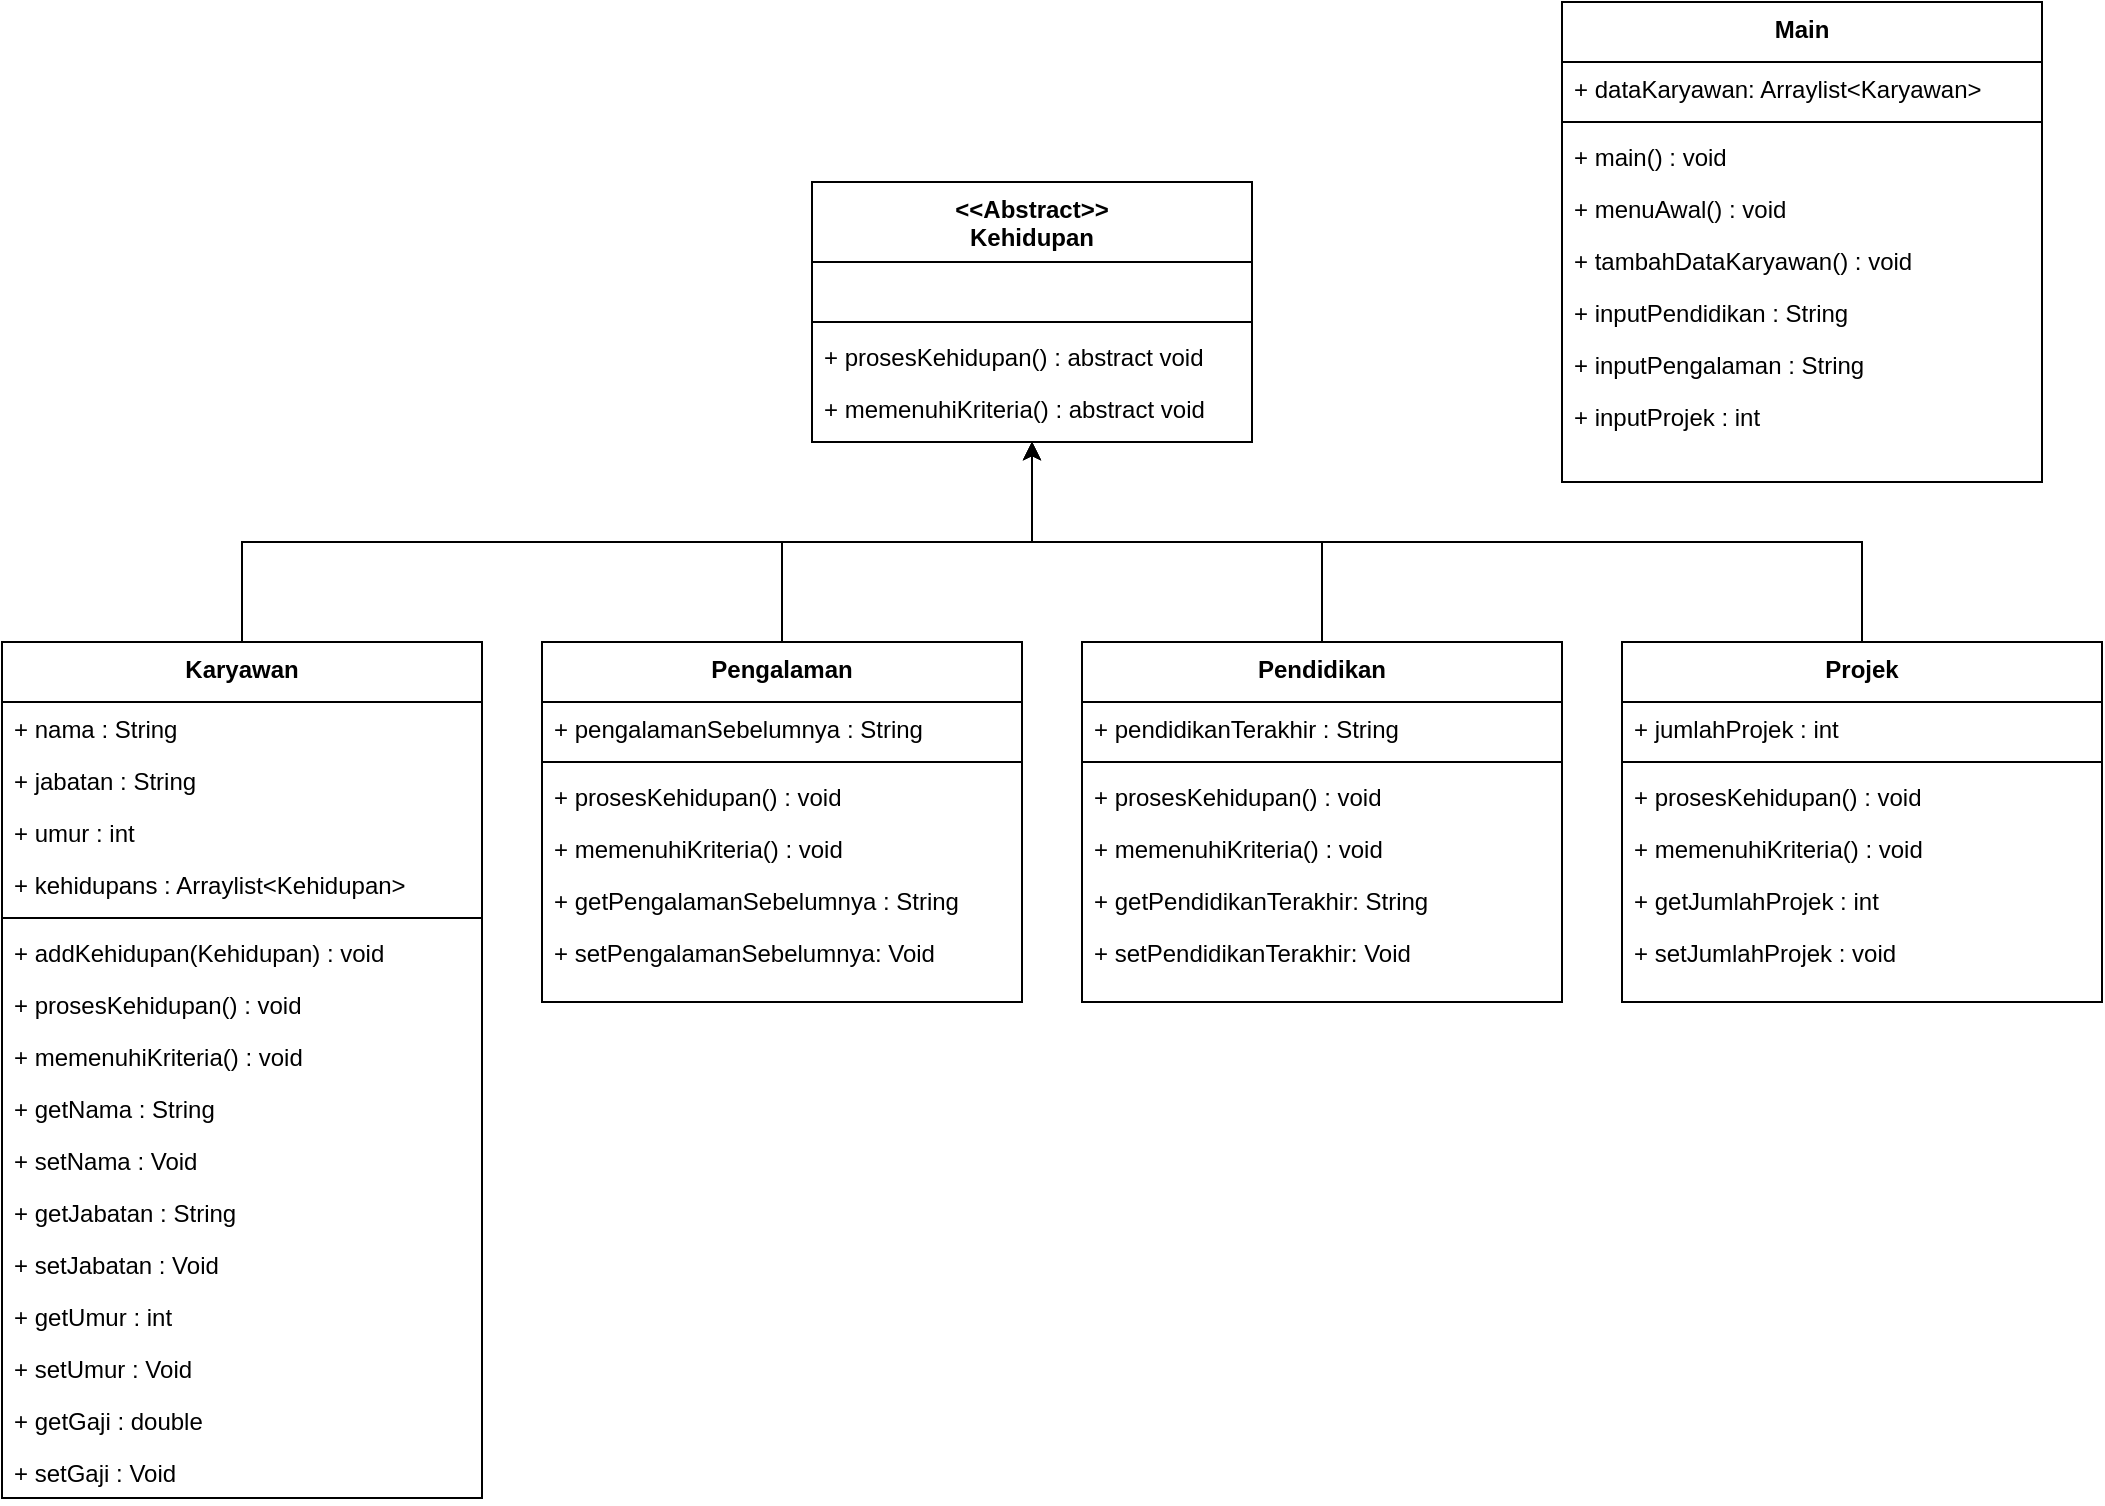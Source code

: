 <mxfile version="24.4.15" type="device">
  <diagram id="C5RBs43oDa-KdzZeNtuy" name="Page-1">
    <mxGraphModel dx="2140" dy="802" grid="1" gridSize="10" guides="1" tooltips="1" connect="1" arrows="1" fold="1" page="1" pageScale="1" pageWidth="1169" pageHeight="827" math="0" shadow="0">
      <root>
        <mxCell id="WIyWlLk6GJQsqaUBKTNV-0" />
        <mxCell id="WIyWlLk6GJQsqaUBKTNV-1" parent="WIyWlLk6GJQsqaUBKTNV-0" />
        <mxCell id="zkfFHV4jXpPFQw0GAbJ--17" value="&lt;&lt;Abstract&gt;&gt;&#xa;Kehidupan" style="swimlane;fontStyle=1;align=center;verticalAlign=top;childLayout=stackLayout;horizontal=1;startSize=40;horizontalStack=0;resizeParent=1;resizeLast=0;collapsible=1;marginBottom=0;rounded=0;shadow=0;strokeWidth=1;" parent="WIyWlLk6GJQsqaUBKTNV-1" vertex="1">
          <mxGeometry x="475" y="150" width="220" height="130" as="geometry">
            <mxRectangle x="550" y="140" width="160" height="26" as="alternateBounds" />
          </mxGeometry>
        </mxCell>
        <mxCell id="zkfFHV4jXpPFQw0GAbJ--18" value="   " style="text;align=left;verticalAlign=top;spacingLeft=4;spacingRight=4;overflow=hidden;rotatable=0;points=[[0,0.5],[1,0.5]];portConstraint=eastwest;" parent="zkfFHV4jXpPFQw0GAbJ--17" vertex="1">
          <mxGeometry y="40" width="220" height="26" as="geometry" />
        </mxCell>
        <mxCell id="zkfFHV4jXpPFQw0GAbJ--23" value="" style="line;html=1;strokeWidth=1;align=left;verticalAlign=middle;spacingTop=-1;spacingLeft=3;spacingRight=3;rotatable=0;labelPosition=right;points=[];portConstraint=eastwest;" parent="zkfFHV4jXpPFQw0GAbJ--17" vertex="1">
          <mxGeometry y="66" width="220" height="8" as="geometry" />
        </mxCell>
        <mxCell id="zkfFHV4jXpPFQw0GAbJ--24" value="+ prosesKehidupan() : abstract void" style="text;align=left;verticalAlign=top;spacingLeft=4;spacingRight=4;overflow=hidden;rotatable=0;points=[[0,0.5],[1,0.5]];portConstraint=eastwest;" parent="zkfFHV4jXpPFQw0GAbJ--17" vertex="1">
          <mxGeometry y="74" width="220" height="26" as="geometry" />
        </mxCell>
        <mxCell id="zkfFHV4jXpPFQw0GAbJ--25" value="+ memenuhiKriteria() : abstract void" style="text;align=left;verticalAlign=top;spacingLeft=4;spacingRight=4;overflow=hidden;rotatable=0;points=[[0,0.5],[1,0.5]];portConstraint=eastwest;" parent="zkfFHV4jXpPFQw0GAbJ--17" vertex="1">
          <mxGeometry y="100" width="220" height="26" as="geometry" />
        </mxCell>
        <mxCell id="oR5quiYIj7cI1-wCYl7w-54" style="edgeStyle=orthogonalEdgeStyle;rounded=0;orthogonalLoop=1;jettySize=auto;html=1;exitX=0.5;exitY=0;exitDx=0;exitDy=0;entryX=0.5;entryY=1;entryDx=0;entryDy=0;" parent="WIyWlLk6GJQsqaUBKTNV-1" source="oR5quiYIj7cI1-wCYl7w-0" target="zkfFHV4jXpPFQw0GAbJ--17" edge="1">
          <mxGeometry relative="1" as="geometry" />
        </mxCell>
        <mxCell id="oR5quiYIj7cI1-wCYl7w-0" value="Karyawan" style="swimlane;fontStyle=1;align=center;verticalAlign=top;childLayout=stackLayout;horizontal=1;startSize=30;horizontalStack=0;resizeParent=1;resizeLast=0;collapsible=1;marginBottom=0;rounded=0;shadow=0;strokeWidth=1;" parent="WIyWlLk6GJQsqaUBKTNV-1" vertex="1">
          <mxGeometry x="70" y="380" width="240" height="428" as="geometry">
            <mxRectangle x="550" y="140" width="160" height="26" as="alternateBounds" />
          </mxGeometry>
        </mxCell>
        <mxCell id="oR5quiYIj7cI1-wCYl7w-1" value="+ nama : String" style="text;align=left;verticalAlign=top;spacingLeft=4;spacingRight=4;overflow=hidden;rotatable=0;points=[[0,0.5],[1,0.5]];portConstraint=eastwest;" parent="oR5quiYIj7cI1-wCYl7w-0" vertex="1">
          <mxGeometry y="30" width="240" height="26" as="geometry" />
        </mxCell>
        <mxCell id="oR5quiYIj7cI1-wCYl7w-2" value="+ jabatan : String" style="text;align=left;verticalAlign=top;spacingLeft=4;spacingRight=4;overflow=hidden;rotatable=0;points=[[0,0.5],[1,0.5]];portConstraint=eastwest;rounded=0;shadow=0;html=0;" parent="oR5quiYIj7cI1-wCYl7w-0" vertex="1">
          <mxGeometry y="56" width="240" height="26" as="geometry" />
        </mxCell>
        <mxCell id="oR5quiYIj7cI1-wCYl7w-3" value="+ umur : int" style="text;align=left;verticalAlign=top;spacingLeft=4;spacingRight=4;overflow=hidden;rotatable=0;points=[[0,0.5],[1,0.5]];portConstraint=eastwest;rounded=0;shadow=0;html=0;" parent="oR5quiYIj7cI1-wCYl7w-0" vertex="1">
          <mxGeometry y="82" width="240" height="26" as="geometry" />
        </mxCell>
        <mxCell id="oR5quiYIj7cI1-wCYl7w-4" value="+ kehidupans : Arraylist&lt;Kehidupan&gt;" style="text;align=left;verticalAlign=top;spacingLeft=4;spacingRight=4;overflow=hidden;rotatable=0;points=[[0,0.5],[1,0.5]];portConstraint=eastwest;rounded=0;shadow=0;html=0;" parent="oR5quiYIj7cI1-wCYl7w-0" vertex="1">
          <mxGeometry y="108" width="240" height="26" as="geometry" />
        </mxCell>
        <mxCell id="oR5quiYIj7cI1-wCYl7w-6" value="" style="line;html=1;strokeWidth=1;align=left;verticalAlign=middle;spacingTop=-1;spacingLeft=3;spacingRight=3;rotatable=0;labelPosition=right;points=[];portConstraint=eastwest;" parent="oR5quiYIj7cI1-wCYl7w-0" vertex="1">
          <mxGeometry y="134" width="240" height="8" as="geometry" />
        </mxCell>
        <mxCell id="oR5quiYIj7cI1-wCYl7w-8" value="+ addKehidupan(Kehidupan) : void" style="text;align=left;verticalAlign=top;spacingLeft=4;spacingRight=4;overflow=hidden;rotatable=0;points=[[0,0.5],[1,0.5]];portConstraint=eastwest;" parent="oR5quiYIj7cI1-wCYl7w-0" vertex="1">
          <mxGeometry y="142" width="240" height="26" as="geometry" />
        </mxCell>
        <mxCell id="oR5quiYIj7cI1-wCYl7w-10" value="+ prosesKehidupan() : void" style="text;align=left;verticalAlign=top;spacingLeft=4;spacingRight=4;overflow=hidden;rotatable=0;points=[[0,0.5],[1,0.5]];portConstraint=eastwest;" parent="oR5quiYIj7cI1-wCYl7w-0" vertex="1">
          <mxGeometry y="168" width="240" height="26" as="geometry" />
        </mxCell>
        <mxCell id="oR5quiYIj7cI1-wCYl7w-11" value="+ memenuhiKriteria() : void" style="text;align=left;verticalAlign=top;spacingLeft=4;spacingRight=4;overflow=hidden;rotatable=0;points=[[0,0.5],[1,0.5]];portConstraint=eastwest;" parent="oR5quiYIj7cI1-wCYl7w-0" vertex="1">
          <mxGeometry y="194" width="240" height="26" as="geometry" />
        </mxCell>
        <mxCell id="oR5quiYIj7cI1-wCYl7w-7" value="+ getNama : String" style="text;align=left;verticalAlign=top;spacingLeft=4;spacingRight=4;overflow=hidden;rotatable=0;points=[[0,0.5],[1,0.5]];portConstraint=eastwest;" parent="oR5quiYIj7cI1-wCYl7w-0" vertex="1">
          <mxGeometry y="220" width="240" height="26" as="geometry" />
        </mxCell>
        <mxCell id="oR5quiYIj7cI1-wCYl7w-9" value="+ setNama : Void" style="text;align=left;verticalAlign=top;spacingLeft=4;spacingRight=4;overflow=hidden;rotatable=0;points=[[0,0.5],[1,0.5]];portConstraint=eastwest;" parent="oR5quiYIj7cI1-wCYl7w-0" vertex="1">
          <mxGeometry y="246" width="240" height="26" as="geometry" />
        </mxCell>
        <mxCell id="oR5quiYIj7cI1-wCYl7w-38" value="+ getJabatan : String" style="text;align=left;verticalAlign=top;spacingLeft=4;spacingRight=4;overflow=hidden;rotatable=0;points=[[0,0.5],[1,0.5]];portConstraint=eastwest;" parent="oR5quiYIj7cI1-wCYl7w-0" vertex="1">
          <mxGeometry y="272" width="240" height="26" as="geometry" />
        </mxCell>
        <mxCell id="oR5quiYIj7cI1-wCYl7w-39" value="+ setJabatan : Void" style="text;align=left;verticalAlign=top;spacingLeft=4;spacingRight=4;overflow=hidden;rotatable=0;points=[[0,0.5],[1,0.5]];portConstraint=eastwest;" parent="oR5quiYIj7cI1-wCYl7w-0" vertex="1">
          <mxGeometry y="298" width="240" height="26" as="geometry" />
        </mxCell>
        <mxCell id="oR5quiYIj7cI1-wCYl7w-40" value="+ getUmur : int" style="text;align=left;verticalAlign=top;spacingLeft=4;spacingRight=4;overflow=hidden;rotatable=0;points=[[0,0.5],[1,0.5]];portConstraint=eastwest;" parent="oR5quiYIj7cI1-wCYl7w-0" vertex="1">
          <mxGeometry y="324" width="240" height="26" as="geometry" />
        </mxCell>
        <mxCell id="oR5quiYIj7cI1-wCYl7w-41" value="+ setUmur : Void" style="text;align=left;verticalAlign=top;spacingLeft=4;spacingRight=4;overflow=hidden;rotatable=0;points=[[0,0.5],[1,0.5]];portConstraint=eastwest;" parent="oR5quiYIj7cI1-wCYl7w-0" vertex="1">
          <mxGeometry y="350" width="240" height="26" as="geometry" />
        </mxCell>
        <mxCell id="oR5quiYIj7cI1-wCYl7w-42" value="+ getGaji : double" style="text;align=left;verticalAlign=top;spacingLeft=4;spacingRight=4;overflow=hidden;rotatable=0;points=[[0,0.5],[1,0.5]];portConstraint=eastwest;" parent="oR5quiYIj7cI1-wCYl7w-0" vertex="1">
          <mxGeometry y="376" width="240" height="26" as="geometry" />
        </mxCell>
        <mxCell id="oR5quiYIj7cI1-wCYl7w-43" value="+ setGaji : Void" style="text;align=left;verticalAlign=top;spacingLeft=4;spacingRight=4;overflow=hidden;rotatable=0;points=[[0,0.5],[1,0.5]];portConstraint=eastwest;" parent="oR5quiYIj7cI1-wCYl7w-0" vertex="1">
          <mxGeometry y="402" width="240" height="26" as="geometry" />
        </mxCell>
        <mxCell id="oR5quiYIj7cI1-wCYl7w-57" style="edgeStyle=orthogonalEdgeStyle;rounded=0;orthogonalLoop=1;jettySize=auto;html=1;exitX=0.5;exitY=0;exitDx=0;exitDy=0;entryX=0.5;entryY=1;entryDx=0;entryDy=0;" parent="WIyWlLk6GJQsqaUBKTNV-1" source="oR5quiYIj7cI1-wCYl7w-12" target="zkfFHV4jXpPFQw0GAbJ--17" edge="1">
          <mxGeometry relative="1" as="geometry" />
        </mxCell>
        <mxCell id="oR5quiYIj7cI1-wCYl7w-12" value="Pengalaman" style="swimlane;fontStyle=1;align=center;verticalAlign=top;childLayout=stackLayout;horizontal=1;startSize=30;horizontalStack=0;resizeParent=1;resizeLast=0;collapsible=1;marginBottom=0;rounded=0;shadow=0;strokeWidth=1;" parent="WIyWlLk6GJQsqaUBKTNV-1" vertex="1">
          <mxGeometry x="340" y="380" width="240" height="180" as="geometry">
            <mxRectangle x="550" y="140" width="160" height="26" as="alternateBounds" />
          </mxGeometry>
        </mxCell>
        <mxCell id="oR5quiYIj7cI1-wCYl7w-13" value="+ pengalamanSebelumnya : String" style="text;align=left;verticalAlign=top;spacingLeft=4;spacingRight=4;overflow=hidden;rotatable=0;points=[[0,0.5],[1,0.5]];portConstraint=eastwest;" parent="oR5quiYIj7cI1-wCYl7w-12" vertex="1">
          <mxGeometry y="30" width="240" height="26" as="geometry" />
        </mxCell>
        <mxCell id="oR5quiYIj7cI1-wCYl7w-17" value="" style="line;html=1;strokeWidth=1;align=left;verticalAlign=middle;spacingTop=-1;spacingLeft=3;spacingRight=3;rotatable=0;labelPosition=right;points=[];portConstraint=eastwest;" parent="oR5quiYIj7cI1-wCYl7w-12" vertex="1">
          <mxGeometry y="56" width="240" height="8" as="geometry" />
        </mxCell>
        <mxCell id="oR5quiYIj7cI1-wCYl7w-19" value="+ prosesKehidupan() : void" style="text;align=left;verticalAlign=top;spacingLeft=4;spacingRight=4;overflow=hidden;rotatable=0;points=[[0,0.5],[1,0.5]];portConstraint=eastwest;" parent="oR5quiYIj7cI1-wCYl7w-12" vertex="1">
          <mxGeometry y="64" width="240" height="26" as="geometry" />
        </mxCell>
        <mxCell id="oR5quiYIj7cI1-wCYl7w-20" value="+ memenuhiKriteria() : void" style="text;align=left;verticalAlign=top;spacingLeft=4;spacingRight=4;overflow=hidden;rotatable=0;points=[[0,0.5],[1,0.5]];portConstraint=eastwest;" parent="oR5quiYIj7cI1-wCYl7w-12" vertex="1">
          <mxGeometry y="90" width="240" height="26" as="geometry" />
        </mxCell>
        <mxCell id="oR5quiYIj7cI1-wCYl7w-21" value="+ getPengalamanSebelumnya : String" style="text;align=left;verticalAlign=top;spacingLeft=4;spacingRight=4;overflow=hidden;rotatable=0;points=[[0,0.5],[1,0.5]];portConstraint=eastwest;" parent="oR5quiYIj7cI1-wCYl7w-12" vertex="1">
          <mxGeometry y="116" width="240" height="26" as="geometry" />
        </mxCell>
        <mxCell id="oR5quiYIj7cI1-wCYl7w-22" value="+ setPengalamanSebelumnya: Void" style="text;align=left;verticalAlign=top;spacingLeft=4;spacingRight=4;overflow=hidden;rotatable=0;points=[[0,0.5],[1,0.5]];portConstraint=eastwest;" parent="oR5quiYIj7cI1-wCYl7w-12" vertex="1">
          <mxGeometry y="142" width="240" height="26" as="geometry" />
        </mxCell>
        <mxCell id="oR5quiYIj7cI1-wCYl7w-58" style="edgeStyle=orthogonalEdgeStyle;rounded=0;orthogonalLoop=1;jettySize=auto;html=1;exitX=0.5;exitY=0;exitDx=0;exitDy=0;entryX=0.5;entryY=1;entryDx=0;entryDy=0;" parent="WIyWlLk6GJQsqaUBKTNV-1" source="oR5quiYIj7cI1-wCYl7w-23" target="zkfFHV4jXpPFQw0GAbJ--17" edge="1">
          <mxGeometry relative="1" as="geometry" />
        </mxCell>
        <mxCell id="oR5quiYIj7cI1-wCYl7w-23" value="Pendidikan" style="swimlane;fontStyle=1;align=center;verticalAlign=top;childLayout=stackLayout;horizontal=1;startSize=30;horizontalStack=0;resizeParent=1;resizeLast=0;collapsible=1;marginBottom=0;rounded=0;shadow=0;strokeWidth=1;" parent="WIyWlLk6GJQsqaUBKTNV-1" vertex="1">
          <mxGeometry x="610" y="380" width="240" height="180" as="geometry">
            <mxRectangle x="550" y="140" width="160" height="26" as="alternateBounds" />
          </mxGeometry>
        </mxCell>
        <mxCell id="oR5quiYIj7cI1-wCYl7w-24" value="+ pendidikanTerakhir : String" style="text;align=left;verticalAlign=top;spacingLeft=4;spacingRight=4;overflow=hidden;rotatable=0;points=[[0,0.5],[1,0.5]];portConstraint=eastwest;" parent="oR5quiYIj7cI1-wCYl7w-23" vertex="1">
          <mxGeometry y="30" width="240" height="26" as="geometry" />
        </mxCell>
        <mxCell id="oR5quiYIj7cI1-wCYl7w-25" value="" style="line;html=1;strokeWidth=1;align=left;verticalAlign=middle;spacingTop=-1;spacingLeft=3;spacingRight=3;rotatable=0;labelPosition=right;points=[];portConstraint=eastwest;" parent="oR5quiYIj7cI1-wCYl7w-23" vertex="1">
          <mxGeometry y="56" width="240" height="8" as="geometry" />
        </mxCell>
        <mxCell id="oR5quiYIj7cI1-wCYl7w-26" value="+ prosesKehidupan() : void" style="text;align=left;verticalAlign=top;spacingLeft=4;spacingRight=4;overflow=hidden;rotatable=0;points=[[0,0.5],[1,0.5]];portConstraint=eastwest;" parent="oR5quiYIj7cI1-wCYl7w-23" vertex="1">
          <mxGeometry y="64" width="240" height="26" as="geometry" />
        </mxCell>
        <mxCell id="oR5quiYIj7cI1-wCYl7w-27" value="+ memenuhiKriteria() : void" style="text;align=left;verticalAlign=top;spacingLeft=4;spacingRight=4;overflow=hidden;rotatable=0;points=[[0,0.5],[1,0.5]];portConstraint=eastwest;" parent="oR5quiYIj7cI1-wCYl7w-23" vertex="1">
          <mxGeometry y="90" width="240" height="26" as="geometry" />
        </mxCell>
        <mxCell id="oR5quiYIj7cI1-wCYl7w-28" value="+ getPendidikanTerakhir: String" style="text;align=left;verticalAlign=top;spacingLeft=4;spacingRight=4;overflow=hidden;rotatable=0;points=[[0,0.5],[1,0.5]];portConstraint=eastwest;" parent="oR5quiYIj7cI1-wCYl7w-23" vertex="1">
          <mxGeometry y="116" width="240" height="26" as="geometry" />
        </mxCell>
        <mxCell id="oR5quiYIj7cI1-wCYl7w-29" value="+ setPendidikanTerakhir: Void" style="text;align=left;verticalAlign=top;spacingLeft=4;spacingRight=4;overflow=hidden;rotatable=0;points=[[0,0.5],[1,0.5]];portConstraint=eastwest;" parent="oR5quiYIj7cI1-wCYl7w-23" vertex="1">
          <mxGeometry y="142" width="240" height="26" as="geometry" />
        </mxCell>
        <mxCell id="oR5quiYIj7cI1-wCYl7w-56" style="edgeStyle=orthogonalEdgeStyle;rounded=0;orthogonalLoop=1;jettySize=auto;html=1;exitX=0.5;exitY=0;exitDx=0;exitDy=0;entryX=0.5;entryY=1;entryDx=0;entryDy=0;" parent="WIyWlLk6GJQsqaUBKTNV-1" source="oR5quiYIj7cI1-wCYl7w-30" target="zkfFHV4jXpPFQw0GAbJ--17" edge="1">
          <mxGeometry relative="1" as="geometry" />
        </mxCell>
        <mxCell id="oR5quiYIj7cI1-wCYl7w-30" value="Projek" style="swimlane;fontStyle=1;align=center;verticalAlign=top;childLayout=stackLayout;horizontal=1;startSize=30;horizontalStack=0;resizeParent=1;resizeLast=0;collapsible=1;marginBottom=0;rounded=0;shadow=0;strokeWidth=1;" parent="WIyWlLk6GJQsqaUBKTNV-1" vertex="1">
          <mxGeometry x="880" y="380" width="240" height="180" as="geometry">
            <mxRectangle x="550" y="140" width="160" height="26" as="alternateBounds" />
          </mxGeometry>
        </mxCell>
        <mxCell id="oR5quiYIj7cI1-wCYl7w-31" value="+ jumlahProjek : int" style="text;align=left;verticalAlign=top;spacingLeft=4;spacingRight=4;overflow=hidden;rotatable=0;points=[[0,0.5],[1,0.5]];portConstraint=eastwest;" parent="oR5quiYIj7cI1-wCYl7w-30" vertex="1">
          <mxGeometry y="30" width="240" height="26" as="geometry" />
        </mxCell>
        <mxCell id="oR5quiYIj7cI1-wCYl7w-32" value="" style="line;html=1;strokeWidth=1;align=left;verticalAlign=middle;spacingTop=-1;spacingLeft=3;spacingRight=3;rotatable=0;labelPosition=right;points=[];portConstraint=eastwest;" parent="oR5quiYIj7cI1-wCYl7w-30" vertex="1">
          <mxGeometry y="56" width="240" height="8" as="geometry" />
        </mxCell>
        <mxCell id="oR5quiYIj7cI1-wCYl7w-33" value="+ prosesKehidupan() : void" style="text;align=left;verticalAlign=top;spacingLeft=4;spacingRight=4;overflow=hidden;rotatable=0;points=[[0,0.5],[1,0.5]];portConstraint=eastwest;" parent="oR5quiYIj7cI1-wCYl7w-30" vertex="1">
          <mxGeometry y="64" width="240" height="26" as="geometry" />
        </mxCell>
        <mxCell id="oR5quiYIj7cI1-wCYl7w-34" value="+ memenuhiKriteria() : void" style="text;align=left;verticalAlign=top;spacingLeft=4;spacingRight=4;overflow=hidden;rotatable=0;points=[[0,0.5],[1,0.5]];portConstraint=eastwest;" parent="oR5quiYIj7cI1-wCYl7w-30" vertex="1">
          <mxGeometry y="90" width="240" height="26" as="geometry" />
        </mxCell>
        <mxCell id="oR5quiYIj7cI1-wCYl7w-35" value="+ getJumlahProjek : int" style="text;align=left;verticalAlign=top;spacingLeft=4;spacingRight=4;overflow=hidden;rotatable=0;points=[[0,0.5],[1,0.5]];portConstraint=eastwest;" parent="oR5quiYIj7cI1-wCYl7w-30" vertex="1">
          <mxGeometry y="116" width="240" height="26" as="geometry" />
        </mxCell>
        <mxCell id="oR5quiYIj7cI1-wCYl7w-36" value="+ setJumlahProjek : void" style="text;align=left;verticalAlign=top;spacingLeft=4;spacingRight=4;overflow=hidden;rotatable=0;points=[[0,0.5],[1,0.5]];portConstraint=eastwest;" parent="oR5quiYIj7cI1-wCYl7w-30" vertex="1">
          <mxGeometry y="142" width="240" height="26" as="geometry" />
        </mxCell>
        <mxCell id="oR5quiYIj7cI1-wCYl7w-44" value="Main" style="swimlane;fontStyle=1;align=center;verticalAlign=top;childLayout=stackLayout;horizontal=1;startSize=30;horizontalStack=0;resizeParent=1;resizeLast=0;collapsible=1;marginBottom=0;rounded=0;shadow=0;strokeWidth=1;" parent="WIyWlLk6GJQsqaUBKTNV-1" vertex="1">
          <mxGeometry x="850" y="60" width="240" height="240" as="geometry">
            <mxRectangle x="550" y="140" width="160" height="26" as="alternateBounds" />
          </mxGeometry>
        </mxCell>
        <mxCell id="oR5quiYIj7cI1-wCYl7w-45" value="+ dataKaryawan: Arraylist&lt;Karyawan&gt;" style="text;align=left;verticalAlign=top;spacingLeft=4;spacingRight=4;overflow=hidden;rotatable=0;points=[[0,0.5],[1,0.5]];portConstraint=eastwest;" parent="oR5quiYIj7cI1-wCYl7w-44" vertex="1">
          <mxGeometry y="30" width="240" height="26" as="geometry" />
        </mxCell>
        <mxCell id="oR5quiYIj7cI1-wCYl7w-46" value="" style="line;html=1;strokeWidth=1;align=left;verticalAlign=middle;spacingTop=-1;spacingLeft=3;spacingRight=3;rotatable=0;labelPosition=right;points=[];portConstraint=eastwest;" parent="oR5quiYIj7cI1-wCYl7w-44" vertex="1">
          <mxGeometry y="56" width="240" height="8" as="geometry" />
        </mxCell>
        <mxCell id="oR5quiYIj7cI1-wCYl7w-52" value="+ main() : void" style="text;align=left;verticalAlign=top;spacingLeft=4;spacingRight=4;overflow=hidden;rotatable=0;points=[[0,0.5],[1,0.5]];portConstraint=eastwest;" parent="oR5quiYIj7cI1-wCYl7w-44" vertex="1">
          <mxGeometry y="64" width="240" height="26" as="geometry" />
        </mxCell>
        <mxCell id="oR5quiYIj7cI1-wCYl7w-47" value="+ menuAwal() : void" style="text;align=left;verticalAlign=top;spacingLeft=4;spacingRight=4;overflow=hidden;rotatable=0;points=[[0,0.5],[1,0.5]];portConstraint=eastwest;" parent="oR5quiYIj7cI1-wCYl7w-44" vertex="1">
          <mxGeometry y="90" width="240" height="26" as="geometry" />
        </mxCell>
        <mxCell id="oR5quiYIj7cI1-wCYl7w-48" value="+ tambahDataKaryawan() : void" style="text;align=left;verticalAlign=top;spacingLeft=4;spacingRight=4;overflow=hidden;rotatable=0;points=[[0,0.5],[1,0.5]];portConstraint=eastwest;" parent="oR5quiYIj7cI1-wCYl7w-44" vertex="1">
          <mxGeometry y="116" width="240" height="26" as="geometry" />
        </mxCell>
        <mxCell id="oR5quiYIj7cI1-wCYl7w-49" value="+ inputPendidikan : String" style="text;align=left;verticalAlign=top;spacingLeft=4;spacingRight=4;overflow=hidden;rotatable=0;points=[[0,0.5],[1,0.5]];portConstraint=eastwest;" parent="oR5quiYIj7cI1-wCYl7w-44" vertex="1">
          <mxGeometry y="142" width="240" height="26" as="geometry" />
        </mxCell>
        <mxCell id="oR5quiYIj7cI1-wCYl7w-50" value="+ inputPengalaman : String" style="text;align=left;verticalAlign=top;spacingLeft=4;spacingRight=4;overflow=hidden;rotatable=0;points=[[0,0.5],[1,0.5]];portConstraint=eastwest;" parent="oR5quiYIj7cI1-wCYl7w-44" vertex="1">
          <mxGeometry y="168" width="240" height="26" as="geometry" />
        </mxCell>
        <mxCell id="oR5quiYIj7cI1-wCYl7w-51" value="+ inputProjek : int" style="text;align=left;verticalAlign=top;spacingLeft=4;spacingRight=4;overflow=hidden;rotatable=0;points=[[0,0.5],[1,0.5]];portConstraint=eastwest;" parent="oR5quiYIj7cI1-wCYl7w-44" vertex="1">
          <mxGeometry y="194" width="240" height="26" as="geometry" />
        </mxCell>
      </root>
    </mxGraphModel>
  </diagram>
</mxfile>
